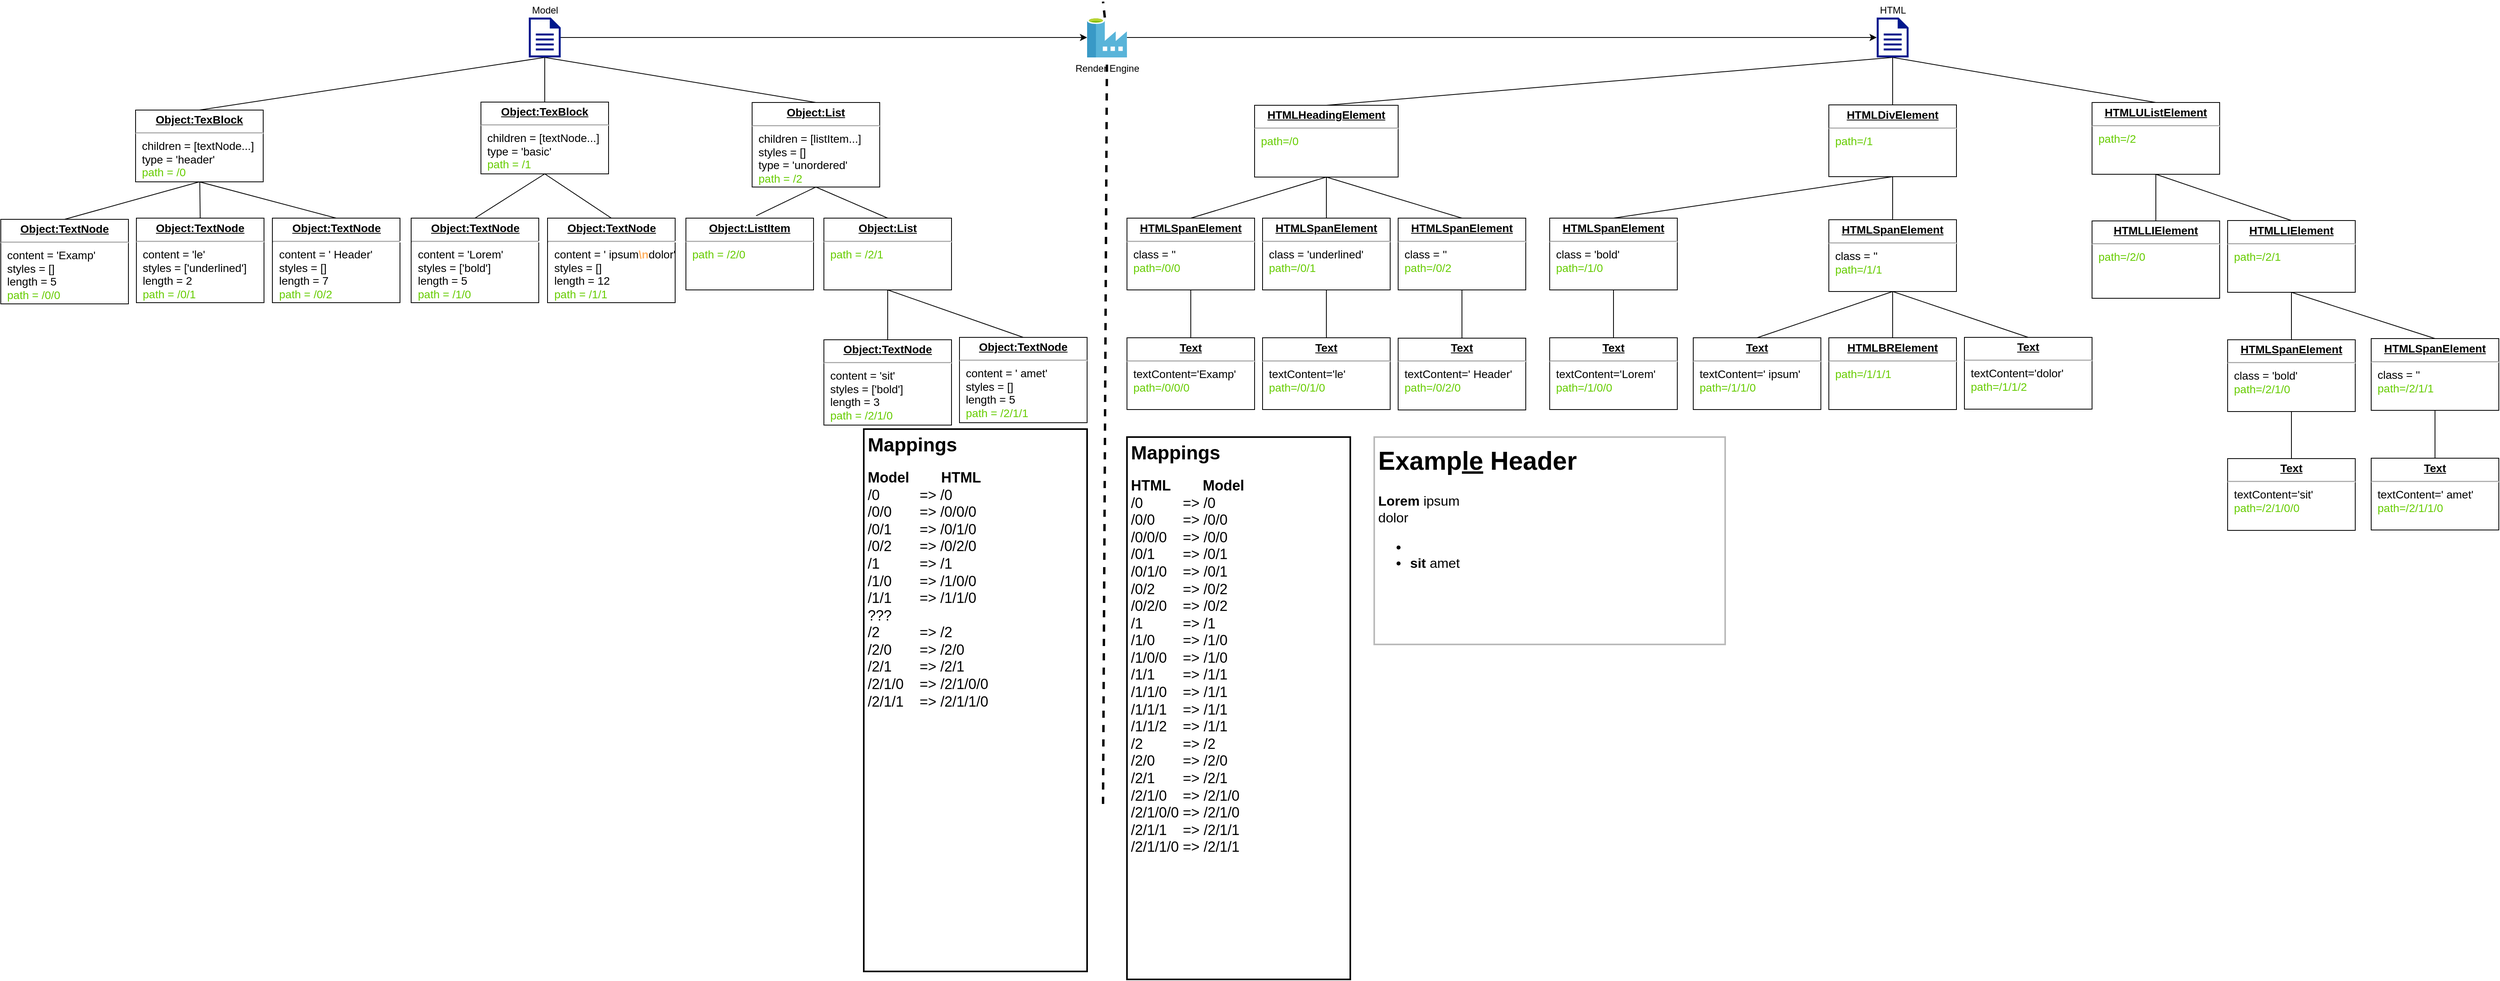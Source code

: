<mxfile version="12.4.7" type="device"><diagram name="Page-1" id="3e8102d1-ef87-2e61-34e1-82d9a586fe2e"><mxGraphModel dx="2508" dy="748" grid="1" gridSize="10" guides="1" tooltips="1" connect="1" arrows="1" fold="1" page="1" pageScale="1" pageWidth="1100" pageHeight="850" background="#ffffff" math="0" shadow="0"><root><mxCell id="0"/><mxCell id="1" parent="0"/><mxCell id="B9hfb8V-mvpAmgu394Md-70" value="" style="endArrow=none;dashed=1;html=1;strokeWidth=3;" parent="1" source="wNjcHVX6Lxu5g4dE6nFJ-3" edge="1"><mxGeometry width="50" height="50" relative="1" as="geometry"><mxPoint x="300" y="564" as="sourcePoint"/><mxPoint x="300" y="14" as="targetPoint"/></mxGeometry></mxCell><mxCell id="B9hfb8V-mvpAmgu394Md-43" style="edgeStyle=none;rounded=0;orthogonalLoop=1;jettySize=auto;html=1;entryX=0.5;entryY=0;entryDx=0;entryDy=0;endArrow=none;endFill=0;exitX=0.5;exitY=1;exitDx=0;exitDy=0;exitPerimeter=0;" parent="1" source="wNjcHVX6Lxu5g4dE6nFJ-1" target="cvpHLSjdMSu_5ezte3dW-8" edge="1"><mxGeometry relative="1" as="geometry"><mxPoint x="720" y="152" as="sourcePoint"/><mxPoint x="470" y="212" as="targetPoint"/></mxGeometry></mxCell><mxCell id="cvpHLSjdMSu_5ezte3dW-26" style="edgeStyle=none;rounded=0;orthogonalLoop=1;jettySize=auto;html=1;exitX=0.5;exitY=1;exitDx=0;exitDy=0;exitPerimeter=0;entryX=0.5;entryY=0;entryDx=0;entryDy=0;endArrow=none;endFill=0;" parent="1" source="wNjcHVX6Lxu5g4dE6nFJ-1" target="cvpHLSjdMSu_5ezte3dW-24" edge="1"><mxGeometry relative="1" as="geometry"/></mxCell><mxCell id="cvpHLSjdMSu_5ezte3dW-48" style="edgeStyle=none;rounded=0;orthogonalLoop=1;jettySize=auto;html=1;exitX=0.5;exitY=1;exitDx=0;exitDy=0;exitPerimeter=0;entryX=0.5;entryY=0;entryDx=0;entryDy=0;endArrow=none;endFill=0;" parent="1" source="wNjcHVX6Lxu5g4dE6nFJ-1" target="cvpHLSjdMSu_5ezte3dW-39" edge="1"><mxGeometry relative="1" as="geometry"/></mxCell><mxCell id="wNjcHVX6Lxu5g4dE6nFJ-1" value="HTML" style="aspect=fixed;pointerEvents=1;shadow=0;dashed=0;html=1;strokeColor=none;labelPosition=center;verticalLabelPosition=top;verticalAlign=bottom;align=center;fillColor=#00188D;shape=mxgraph.mscae.enterprise.document" parent="1" vertex="1"><mxGeometry x="1270" y="34" width="40" height="50" as="geometry"/></mxCell><mxCell id="wNjcHVX6Lxu5g4dE6nFJ-5" value="" style="edgeStyle=orthogonalEdgeStyle;rounded=0;orthogonalLoop=1;jettySize=auto;html=1;" parent="1" source="wNjcHVX6Lxu5g4dE6nFJ-2" target="wNjcHVX6Lxu5g4dE6nFJ-3" edge="1"><mxGeometry relative="1" as="geometry"><mxPoint x="-50" y="119" as="targetPoint"/></mxGeometry></mxCell><mxCell id="rs_CpIO1ETxG-IsJaZSD-15" style="edgeStyle=none;rounded=0;orthogonalLoop=1;jettySize=auto;html=1;entryX=0.5;entryY=0;entryDx=0;entryDy=0;endArrow=none;endFill=0;" parent="1" source="wNjcHVX6Lxu5g4dE6nFJ-2" target="rs_CpIO1ETxG-IsJaZSD-9" edge="1"><mxGeometry relative="1" as="geometry"/></mxCell><mxCell id="rs_CpIO1ETxG-IsJaZSD-17" style="edgeStyle=none;rounded=0;orthogonalLoop=1;jettySize=auto;html=1;entryX=0.5;entryY=0;entryDx=0;entryDy=0;endArrow=none;endFill=0;exitX=0.5;exitY=1;exitDx=0;exitDy=0;exitPerimeter=0;" parent="1" source="wNjcHVX6Lxu5g4dE6nFJ-2" target="rs_CpIO1ETxG-IsJaZSD-16" edge="1"><mxGeometry relative="1" as="geometry"/></mxCell><mxCell id="rs_CpIO1ETxG-IsJaZSD-20" style="edgeStyle=none;rounded=0;orthogonalLoop=1;jettySize=auto;html=1;entryX=0.5;entryY=0;entryDx=0;entryDy=0;endArrow=none;endFill=0;exitX=0.5;exitY=1;exitDx=0;exitDy=0;exitPerimeter=0;" parent="1" source="wNjcHVX6Lxu5g4dE6nFJ-2" target="rs_CpIO1ETxG-IsJaZSD-4" edge="1"><mxGeometry relative="1" as="geometry"/></mxCell><mxCell id="wNjcHVX6Lxu5g4dE6nFJ-2" value="Model" style="aspect=fixed;pointerEvents=1;shadow=0;dashed=0;html=1;strokeColor=none;labelPosition=center;verticalLabelPosition=top;verticalAlign=bottom;align=center;fillColor=#00188D;shape=mxgraph.mscae.enterprise.document" parent="1" vertex="1"><mxGeometry x="-420" y="34" width="40" height="50" as="geometry"/></mxCell><mxCell id="wNjcHVX6Lxu5g4dE6nFJ-7" value="" style="rounded=0;orthogonalLoop=1;jettySize=auto;html=1;entryX=0;entryY=0.5;entryDx=0;entryDy=0;entryPerimeter=0;" parent="1" source="wNjcHVX6Lxu5g4dE6nFJ-3" target="wNjcHVX6Lxu5g4dE6nFJ-1" edge="1"><mxGeometry relative="1" as="geometry"><mxPoint x="130" y="119" as="targetPoint"/></mxGeometry></mxCell><mxCell id="B9hfb8V-mvpAmgu394Md-40" style="edgeStyle=none;rounded=0;orthogonalLoop=1;jettySize=auto;html=1;entryX=0.5;entryY=0;entryDx=0;entryDy=0;endArrow=none;endFill=0;fontSize=14;" parent="1" edge="1"><mxGeometry relative="1" as="geometry"><mxPoint x="470" y="317.5" as="sourcePoint"/><mxPoint x="470" y="347.5" as="targetPoint"/></mxGeometry></mxCell><mxCell id="B9hfb8V-mvpAmgu394Md-41" style="edgeStyle=none;rounded=0;orthogonalLoop=1;jettySize=auto;html=1;entryX=0.5;entryY=0;entryDx=0;entryDy=0;endArrow=none;endFill=0;exitX=0.5;exitY=1;exitDx=0;exitDy=0;fontSize=14;" parent="1" source="cvpHLSjdMSu_5ezte3dW-8" target="cvpHLSjdMSu_5ezte3dW-12" edge="1"><mxGeometry relative="1" as="geometry"><mxPoint x="440" y="286.071" as="sourcePoint"/><mxPoint x="400" y="317.5" as="targetPoint"/></mxGeometry></mxCell><mxCell id="rs_CpIO1ETxG-IsJaZSD-1" value="&lt;p style=&quot;margin: 4px 0px 0px ; text-align: center ; text-decoration: underline ; font-size: 14px&quot;&gt;&lt;b style=&quot;font-size: 14px&quot;&gt;Object:TextNode&lt;/b&gt;&lt;/p&gt;&lt;hr style=&quot;font-size: 14px&quot;&gt;&lt;p style=&quot;margin: 0px 0px 0px 8px ; font-size: 14px&quot;&gt;content = 'Examp'&lt;br style=&quot;font-size: 14px&quot;&gt;&lt;/p&gt;&lt;p style=&quot;margin: 0px 0px 0px 8px ; font-size: 14px&quot;&gt;styles = []&lt;/p&gt;&lt;p style=&quot;margin: 0px 0px 0px 8px ; font-size: 14px&quot;&gt;length = 5&lt;/p&gt;&lt;p style=&quot;margin: 0px 0px 0px 8px ; font-size: 14px&quot;&gt;&lt;font color=&quot;#66cc00&quot;&gt;path = /0/0&lt;/font&gt;&lt;/p&gt;" style="verticalAlign=top;align=left;overflow=fill;fontSize=14;fontFamily=Helvetica;html=1;" parent="1" vertex="1"><mxGeometry x="-1082" y="287" width="160" height="106" as="geometry"/></mxCell><mxCell id="rs_CpIO1ETxG-IsJaZSD-2" value="&lt;p style=&quot;margin: 4px 0px 0px ; text-align: center ; text-decoration: underline ; font-size: 14px&quot;&gt;&lt;b style=&quot;font-size: 14px&quot;&gt;Object:TextNode&lt;/b&gt;&lt;/p&gt;&lt;hr style=&quot;font-size: 14px&quot;&gt;&lt;p style=&quot;margin: 0px 0px 0px 8px ; font-size: 14px&quot;&gt;content = 'le'&lt;/p&gt;&lt;p style=&quot;margin: 0px 0px 0px 8px ; font-size: 14px&quot;&gt;styles = ['underlined']&lt;br style=&quot;font-size: 14px&quot;&gt;length = 2&lt;/p&gt;&lt;p style=&quot;margin: 0px 0px 0px 8px ; font-size: 14px&quot;&gt;&lt;font color=&quot;#66cc00&quot;&gt;path = /0/1&lt;/font&gt;&lt;/p&gt;" style="verticalAlign=top;align=left;overflow=fill;fontSize=14;fontFamily=Helvetica;html=1;" parent="1" vertex="1"><mxGeometry x="-912" y="285.5" width="160" height="106" as="geometry"/></mxCell><mxCell id="rs_CpIO1ETxG-IsJaZSD-3" value="&lt;p style=&quot;margin: 4px 0px 0px ; text-align: center ; text-decoration: underline ; font-size: 14px&quot;&gt;&lt;b style=&quot;font-size: 14px&quot;&gt;Object:TextNode&lt;/b&gt;&lt;/p&gt;&lt;hr style=&quot;font-size: 14px&quot;&gt;&lt;p style=&quot;margin: 0px 0px 0px 8px ; font-size: 14px&quot;&gt;content = ' Header'&lt;/p&gt;&lt;p style=&quot;margin: 0px 0px 0px 8px ; font-size: 14px&quot;&gt;styles = []&lt;br style=&quot;font-size: 14px&quot;&gt;length = 7&lt;/p&gt;&lt;p style=&quot;margin: 0px 0px 0px 8px ; font-size: 14px&quot;&gt;&lt;font color=&quot;#66cc00&quot;&gt;path = /0/2&lt;/font&gt;&lt;/p&gt;" style="verticalAlign=top;align=left;overflow=fill;fontSize=14;fontFamily=Helvetica;html=1;" parent="1" vertex="1"><mxGeometry x="-741.5" y="285.5" width="160" height="106" as="geometry"/></mxCell><mxCell id="rs_CpIO1ETxG-IsJaZSD-6" style="edgeStyle=none;rounded=0;orthogonalLoop=1;jettySize=auto;html=1;entryX=0.5;entryY=0;entryDx=0;entryDy=0;endArrow=none;endFill=0;exitX=0.5;exitY=1;exitDx=0;exitDy=0;fontSize=14;" parent="1" source="rs_CpIO1ETxG-IsJaZSD-4" target="rs_CpIO1ETxG-IsJaZSD-1" edge="1"><mxGeometry relative="1" as="geometry"/></mxCell><mxCell id="rs_CpIO1ETxG-IsJaZSD-7" style="edgeStyle=none;rounded=0;orthogonalLoop=1;jettySize=auto;html=1;entryX=0.5;entryY=0;entryDx=0;entryDy=0;endArrow=none;endFill=0;fontSize=14;" parent="1" source="rs_CpIO1ETxG-IsJaZSD-4" target="rs_CpIO1ETxG-IsJaZSD-2" edge="1"><mxGeometry relative="1" as="geometry"/></mxCell><mxCell id="rs_CpIO1ETxG-IsJaZSD-8" style="edgeStyle=none;rounded=0;orthogonalLoop=1;jettySize=auto;html=1;entryX=0.5;entryY=0;entryDx=0;entryDy=0;endArrow=none;endFill=0;fontSize=14;" parent="1" target="rs_CpIO1ETxG-IsJaZSD-3" edge="1"><mxGeometry relative="1" as="geometry"><mxPoint x="-833" y="240" as="sourcePoint"/></mxGeometry></mxCell><mxCell id="rs_CpIO1ETxG-IsJaZSD-4" value="&lt;p style=&quot;margin: 4px 0px 0px ; text-align: center ; text-decoration: underline ; font-size: 14px&quot;&gt;&lt;b style=&quot;font-size: 14px&quot;&gt;Object:TexBlock&lt;/b&gt;&lt;/p&gt;&lt;hr style=&quot;font-size: 14px&quot;&gt;&lt;p style=&quot;margin: 0px 0px 0px 8px ; font-size: 14px&quot;&gt;children = [textNode...]&lt;br style=&quot;font-size: 14px&quot;&gt;type = 'header'&lt;/p&gt;&lt;p style=&quot;margin: 0px 0px 0px 8px ; font-size: 14px&quot;&gt;&lt;font color=&quot;#66cc00&quot;&gt;path = /0&lt;/font&gt;&lt;/p&gt;" style="verticalAlign=top;align=left;overflow=fill;fontSize=14;fontFamily=Helvetica;html=1;" parent="1" vertex="1"><mxGeometry x="-913" y="150" width="160" height="90" as="geometry"/></mxCell><mxCell id="rs_CpIO1ETxG-IsJaZSD-12" style="edgeStyle=none;rounded=0;orthogonalLoop=1;jettySize=auto;html=1;entryX=0.5;entryY=0;entryDx=0;entryDy=0;endArrow=none;endFill=0;exitX=0.5;exitY=1;exitDx=0;exitDy=0;fontSize=14;" parent="1" source="rs_CpIO1ETxG-IsJaZSD-9" target="rs_CpIO1ETxG-IsJaZSD-11" edge="1"><mxGeometry relative="1" as="geometry"/></mxCell><mxCell id="rs_CpIO1ETxG-IsJaZSD-14" style="edgeStyle=none;rounded=0;orthogonalLoop=1;jettySize=auto;html=1;entryX=0.5;entryY=0;entryDx=0;entryDy=0;endArrow=none;endFill=0;exitX=0.5;exitY=1;exitDx=0;exitDy=0;fontSize=14;" parent="1" source="rs_CpIO1ETxG-IsJaZSD-9" target="rs_CpIO1ETxG-IsJaZSD-13" edge="1"><mxGeometry relative="1" as="geometry"/></mxCell><mxCell id="rs_CpIO1ETxG-IsJaZSD-9" value="&lt;p style=&quot;margin: 4px 0px 0px ; text-align: center ; text-decoration: underline ; font-size: 14px&quot;&gt;&lt;b style=&quot;font-size: 14px&quot;&gt;Object:TexBlock&lt;/b&gt;&lt;/p&gt;&lt;hr style=&quot;font-size: 14px&quot;&gt;&lt;p style=&quot;margin: 0px 0px 0px 8px ; font-size: 14px&quot;&gt;children = [textNode...]&lt;br style=&quot;font-size: 14px&quot;&gt;type = 'basic'&lt;/p&gt;&lt;p style=&quot;margin: 0px 0px 0px 8px ; font-size: 14px&quot;&gt;&lt;font color=&quot;#66cc00&quot;&gt;path = /1&lt;/font&gt;&lt;/p&gt;" style="verticalAlign=top;align=left;overflow=fill;fontSize=14;fontFamily=Helvetica;html=1;" parent="1" vertex="1"><mxGeometry x="-480" y="140" width="160" height="90" as="geometry"/></mxCell><mxCell id="wNjcHVX6Lxu5g4dE6nFJ-3" value="Render Engine" style="aspect=fixed;html=1;points=[];align=center;image;fontSize=12;image=img/lib/mscae/Data_Factory.svg;" parent="1" vertex="1"><mxGeometry x="280" y="34" width="50" height="50" as="geometry"/></mxCell><mxCell id="rs_CpIO1ETxG-IsJaZSD-10" value="" style="endArrow=none;dashed=1;html=1;strokeWidth=3;" parent="1" target="wNjcHVX6Lxu5g4dE6nFJ-3" edge="1"><mxGeometry width="50" height="50" relative="1" as="geometry"><mxPoint x="300" y="1020" as="sourcePoint"/><mxPoint x="300" y="14" as="targetPoint"/></mxGeometry></mxCell><mxCell id="rs_CpIO1ETxG-IsJaZSD-11" value="&lt;p style=&quot;margin: 4px 0px 0px ; text-align: center ; text-decoration: underline ; font-size: 14px&quot;&gt;&lt;b style=&quot;font-size: 14px&quot;&gt;Object:TextNode&lt;/b&gt;&lt;/p&gt;&lt;hr style=&quot;font-size: 14px&quot;&gt;&lt;p style=&quot;margin: 0px 0px 0px 8px ; font-size: 14px&quot;&gt;content = 'Lorem'&lt;/p&gt;&lt;p style=&quot;margin: 0px 0px 0px 8px ; font-size: 14px&quot;&gt;styles = ['bold']&lt;/p&gt;&lt;p style=&quot;margin: 0px 0px 0px 8px ; font-size: 14px&quot;&gt;length = 5&lt;/p&gt;&lt;p style=&quot;margin: 0px 0px 0px 8px ; font-size: 14px&quot;&gt;&lt;font color=&quot;#66cc00&quot;&gt;path = /1/0&lt;/font&gt;&lt;br style=&quot;font-size: 14px&quot;&gt;&lt;br style=&quot;font-size: 14px&quot;&gt;&lt;/p&gt;" style="verticalAlign=top;align=left;overflow=fill;fontSize=14;fontFamily=Helvetica;html=1;" parent="1" vertex="1"><mxGeometry x="-567.5" y="285.5" width="160" height="106" as="geometry"/></mxCell><mxCell id="rs_CpIO1ETxG-IsJaZSD-13" value="&lt;p style=&quot;margin: 4px 0px 0px ; text-align: center ; text-decoration: underline ; font-size: 14px&quot;&gt;&lt;b style=&quot;font-size: 14px&quot;&gt;Object:TextNode&lt;/b&gt;&lt;/p&gt;&lt;hr style=&quot;font-size: 14px&quot;&gt;&lt;p style=&quot;margin: 0px 0px 0px 8px ; font-size: 14px&quot;&gt;content = ' ipsum&lt;b style=&quot;font-size: 14px&quot;&gt;&lt;font color=&quot;#ffb366&quot;&gt;\n&lt;/font&gt;&lt;/b&gt;dolor'&lt;/p&gt;&lt;p style=&quot;margin: 0px 0px 0px 8px ; font-size: 14px&quot;&gt;styles = []&lt;br style=&quot;font-size: 14px&quot;&gt;length = 12&lt;br style=&quot;font-size: 14px&quot;&gt;&lt;font color=&quot;#66cc00&quot;&gt;path = /1/1&lt;/font&gt;&lt;/p&gt;" style="verticalAlign=top;align=left;overflow=fill;fontSize=14;fontFamily=Helvetica;html=1;" parent="1" vertex="1"><mxGeometry x="-396.5" y="285.5" width="160" height="106" as="geometry"/></mxCell><mxCell id="rs_CpIO1ETxG-IsJaZSD-42" style="edgeStyle=none;rounded=0;orthogonalLoop=1;jettySize=auto;html=1;entryX=0.55;entryY=-0.033;entryDx=0;entryDy=0;entryPerimeter=0;endArrow=none;endFill=0;exitX=0.5;exitY=1;exitDx=0;exitDy=0;fontSize=14;" parent="1" source="rs_CpIO1ETxG-IsJaZSD-16" target="rs_CpIO1ETxG-IsJaZSD-40" edge="1"><mxGeometry relative="1" as="geometry"/></mxCell><mxCell id="rs_CpIO1ETxG-IsJaZSD-43" style="edgeStyle=none;rounded=0;orthogonalLoop=1;jettySize=auto;html=1;entryX=0.5;entryY=0;entryDx=0;entryDy=0;endArrow=none;endFill=0;exitX=0.5;exitY=1;exitDx=0;exitDy=0;fontSize=14;" parent="1" source="rs_CpIO1ETxG-IsJaZSD-16" target="rs_CpIO1ETxG-IsJaZSD-41" edge="1"><mxGeometry relative="1" as="geometry"/></mxCell><mxCell id="rs_CpIO1ETxG-IsJaZSD-16" value="&lt;p style=&quot;margin: 4px 0px 0px ; text-align: center ; text-decoration: underline ; font-size: 14px&quot;&gt;&lt;b style=&quot;font-size: 14px&quot;&gt;Object:List&lt;/b&gt;&lt;/p&gt;&lt;hr style=&quot;font-size: 14px&quot;&gt;&lt;p style=&quot;margin: 0px 0px 0px 8px ; font-size: 14px&quot;&gt;children = [listItem...]&lt;br style=&quot;font-size: 14px&quot;&gt;styles = []&lt;/p&gt;&lt;p style=&quot;margin: 0px 0px 0px 8px ; font-size: 14px&quot;&gt;type = 'unordered'&lt;/p&gt;&lt;p style=&quot;margin: 0px 0px 0px 8px ; font-size: 14px&quot;&gt;&lt;font color=&quot;#66cc00&quot;&gt;path = /2&lt;/font&gt;&lt;/p&gt;" style="verticalAlign=top;align=left;overflow=fill;fontSize=14;fontFamily=Helvetica;html=1;" parent="1" vertex="1"><mxGeometry x="-140" y="140.5" width="160" height="106" as="geometry"/></mxCell><mxCell id="rs_CpIO1ETxG-IsJaZSD-31" style="edgeStyle=none;rounded=0;orthogonalLoop=1;jettySize=auto;html=1;entryX=0.5;entryY=0;entryDx=0;entryDy=0;endArrow=none;endFill=0;fontSize=14;exitX=0.5;exitY=1;exitDx=0;exitDy=0;" parent="1" source="rs_CpIO1ETxG-IsJaZSD-41" target="rs_CpIO1ETxG-IsJaZSD-28" edge="1"><mxGeometry relative="1" as="geometry"><mxPoint x="30" y="525.5" as="sourcePoint"/></mxGeometry></mxCell><mxCell id="rs_CpIO1ETxG-IsJaZSD-32" style="edgeStyle=none;rounded=0;orthogonalLoop=1;jettySize=auto;html=1;entryX=0.5;entryY=0;entryDx=0;entryDy=0;endArrow=none;endFill=0;fontSize=14;exitX=0.5;exitY=1;exitDx=0;exitDy=0;" parent="1" source="rs_CpIO1ETxG-IsJaZSD-41" target="rs_CpIO1ETxG-IsJaZSD-29" edge="1"><mxGeometry relative="1" as="geometry"><mxPoint x="30" y="525.5" as="sourcePoint"/></mxGeometry></mxCell><mxCell id="rs_CpIO1ETxG-IsJaZSD-28" value="&lt;p style=&quot;margin: 4px 0px 0px ; text-align: center ; text-decoration: underline ; font-size: 14px&quot;&gt;&lt;b style=&quot;font-size: 14px&quot;&gt;Object:TextNode&lt;/b&gt;&lt;/p&gt;&lt;hr style=&quot;font-size: 14px&quot;&gt;&lt;p style=&quot;margin: 0px 0px 0px 8px ; font-size: 14px&quot;&gt;content = 'sit'&lt;/p&gt;&lt;p style=&quot;margin: 0px 0px 0px 8px ; font-size: 14px&quot;&gt;styles = ['bold']&lt;br style=&quot;font-size: 14px&quot;&gt;length = 3&lt;/p&gt;&lt;p style=&quot;margin: 0px 0px 0px 8px ; font-size: 14px&quot;&gt;&lt;font color=&quot;#66cc00&quot;&gt;path = /2/1/0&lt;/font&gt;&lt;/p&gt;" style="verticalAlign=top;align=left;overflow=fill;fontSize=14;fontFamily=Helvetica;html=1;" parent="1" vertex="1"><mxGeometry x="-50" y="438" width="160" height="107" as="geometry"/></mxCell><mxCell id="rs_CpIO1ETxG-IsJaZSD-29" value="&lt;p style=&quot;margin: 4px 0px 0px ; text-align: center ; text-decoration: underline ; font-size: 14px&quot;&gt;&lt;b style=&quot;font-size: 14px&quot;&gt;Object:TextNode&lt;/b&gt;&lt;/p&gt;&lt;hr style=&quot;font-size: 14px&quot;&gt;&lt;p style=&quot;margin: 0px 0px 0px 8px ; font-size: 14px&quot;&gt;content = ' amet'&lt;/p&gt;&lt;p style=&quot;margin: 0px 0px 0px 8px ; font-size: 14px&quot;&gt;styles = []&lt;br style=&quot;font-size: 14px&quot;&gt;length = 5&lt;/p&gt;&lt;p style=&quot;margin: 0px 0px 0px 8px ; font-size: 14px&quot;&gt;&lt;font color=&quot;#66cc00&quot;&gt;path = /2/1/1&lt;/font&gt;&lt;/p&gt;" style="verticalAlign=top;align=left;overflow=fill;fontSize=14;fontFamily=Helvetica;html=1;" parent="1" vertex="1"><mxGeometry x="120" y="435" width="160" height="107" as="geometry"/></mxCell><mxCell id="rs_CpIO1ETxG-IsJaZSD-40" value="&lt;p style=&quot;margin: 4px 0px 0px ; text-align: center ; text-decoration: underline ; font-size: 14px&quot;&gt;&lt;b style=&quot;font-size: 14px&quot;&gt;Object:ListItem&lt;/b&gt;&lt;/p&gt;&lt;hr style=&quot;font-size: 14px&quot;&gt;&lt;p style=&quot;margin: 0px 0px 0px 8px ; font-size: 14px&quot;&gt;&lt;span&gt;&lt;font color=&quot;#66cc00&quot;&gt;path = /2/0&lt;/font&gt;&lt;/span&gt;&lt;br&gt;&lt;/p&gt;" style="verticalAlign=top;align=left;overflow=fill;fontSize=14;fontFamily=Helvetica;html=1;" parent="1" vertex="1"><mxGeometry x="-223" y="285.5" width="160" height="90" as="geometry"/></mxCell><mxCell id="rs_CpIO1ETxG-IsJaZSD-41" value="&lt;p style=&quot;margin: 4px 0px 0px ; text-align: center ; text-decoration: underline ; font-size: 14px&quot;&gt;&lt;b style=&quot;font-size: 14px&quot;&gt;Object:List&lt;/b&gt;&lt;/p&gt;&lt;hr style=&quot;font-size: 14px&quot;&gt;&lt;p style=&quot;margin: 0px 0px 0px 8px ; font-size: 14px&quot;&gt;&lt;font color=&quot;#66cc00&quot;&gt;path = /2/1&lt;/font&gt;&lt;/p&gt;" style="verticalAlign=top;align=left;overflow=fill;fontSize=14;fontFamily=Helvetica;html=1;" parent="1" vertex="1"><mxGeometry x="-50" y="285.5" width="160" height="90" as="geometry"/></mxCell><mxCell id="EJu5VQ9MljVcjn8Q0SJo-1" value="&lt;h1 style=&quot;font-size: 32px&quot;&gt;Examp&lt;u&gt;le&lt;/u&gt;&amp;nbsp;Header&lt;/h1&gt;&lt;p style=&quot;font-size: 17px&quot;&gt;&lt;font style=&quot;font-size: 17px&quot;&gt;&lt;b&gt;Lorem&lt;/b&gt; ipsum&lt;br&gt;dolor&amp;nbsp;&lt;/font&gt;&lt;/p&gt;&lt;p style=&quot;font-size: 17px&quot;&gt;&lt;/p&gt;&lt;ul style=&quot;font-size: 17px&quot;&gt;&lt;li&gt;&lt;span&gt;&lt;font style=&quot;font-size: 17px&quot;&gt;&amp;nbsp;&lt;/font&gt;&lt;/span&gt;&lt;/li&gt;&lt;li&gt;&lt;font style=&quot;font-size: 17px&quot;&gt;&lt;b&gt;sit&lt;/b&gt; amet&amp;nbsp;&lt;/font&gt;&lt;/li&gt;&lt;/ul&gt;&lt;p&gt;&lt;/p&gt;" style="text;html=1;strokeColor=#BABABA;fillColor=none;spacing=5;spacingTop=-20;whiteSpace=wrap;overflow=hidden;rounded=0;strokeWidth=2;" parent="1" vertex="1"><mxGeometry x="640" y="560" width="440" height="260" as="geometry"/></mxCell><mxCell id="EJu5VQ9MljVcjn8Q0SJo-7" value="&lt;h1&gt;Mappings&lt;/h1&gt;&lt;p&gt;&lt;font style=&quot;font-size: 18px&quot;&gt;&lt;b&gt;HTML&amp;nbsp; &amp;nbsp; &amp;nbsp; &amp;nbsp; Model&lt;/b&gt;&lt;br&gt;/0&amp;nbsp; &amp;nbsp; &amp;nbsp; &amp;nbsp; &amp;nbsp; =&amp;gt; /0&lt;br&gt;/0/0&amp;nbsp; &amp;nbsp; &amp;nbsp; &amp;nbsp;=&amp;gt; /0/0&lt;br&gt;/0/0/0&amp;nbsp; &amp;nbsp; =&amp;gt; /0/0&lt;br&gt;/0/1&amp;nbsp; &amp;nbsp; &amp;nbsp; &amp;nbsp;=&amp;gt; /0/1&lt;br&gt;/0/1/0&amp;nbsp; &amp;nbsp; =&amp;gt; /0/1&lt;br&gt;/0/2&amp;nbsp; &amp;nbsp; &amp;nbsp; &amp;nbsp;=&amp;gt; /0/2&lt;br&gt;/0/2/0&amp;nbsp; &amp;nbsp; =&amp;gt; /0/2&lt;br&gt;/1&amp;nbsp; &amp;nbsp; &amp;nbsp; &amp;nbsp; &amp;nbsp; =&amp;gt; /1&lt;br&gt;/1/0&amp;nbsp; &amp;nbsp; &amp;nbsp; &amp;nbsp;=&amp;gt; /1/0&lt;br&gt;/1/0/0&amp;nbsp; &amp;nbsp; =&amp;gt; /1/0&lt;br&gt;/1/1&amp;nbsp; &amp;nbsp; &amp;nbsp; &amp;nbsp;=&amp;gt; /1/1&lt;br&gt;/1/1/0&amp;nbsp; &amp;nbsp; =&amp;gt; /1/1&lt;br&gt;/1/1/1&amp;nbsp; &amp;nbsp; =&amp;gt; /1/1&lt;br&gt;/1/1/2&amp;nbsp; &amp;nbsp; =&amp;gt; /1/1&lt;br&gt;/2&amp;nbsp; &amp;nbsp; &amp;nbsp; &amp;nbsp; &amp;nbsp; =&amp;gt; /2&lt;br&gt;/2/0&amp;nbsp; &amp;nbsp; &amp;nbsp; &amp;nbsp;=&amp;gt; /2/0&lt;br&gt;/2/1&amp;nbsp; &amp;nbsp; &amp;nbsp; &amp;nbsp;=&amp;gt; /2/1&lt;br&gt;/2/1/0&amp;nbsp; &amp;nbsp; =&amp;gt; /2/1/0&lt;br&gt;/2/1/0/0 =&amp;gt; /2/1/0&lt;br&gt;/2/1/1&amp;nbsp; &amp;nbsp; =&amp;gt; /2/1/1&lt;br&gt;/2/1/1/0 =&amp;gt; /2/1/1&lt;/font&gt;&lt;/p&gt;&lt;p&gt;&lt;br&gt;&lt;/p&gt;" style="text;html=1;strokeColor=#000000;fillColor=none;spacing=5;spacingTop=-20;whiteSpace=wrap;overflow=hidden;rounded=0;strokeWidth=2;" parent="1" vertex="1"><mxGeometry x="330" y="560" width="280" height="680" as="geometry"/></mxCell><mxCell id="cvpHLSjdMSu_5ezte3dW-23" style="edgeStyle=none;rounded=0;orthogonalLoop=1;jettySize=auto;html=1;exitX=0.5;exitY=1;exitDx=0;exitDy=0;entryX=0.5;entryY=0;entryDx=0;entryDy=0;endArrow=none;endFill=0;fontSize=14;" parent="1" source="cvpHLSjdMSu_5ezte3dW-8" target="cvpHLSjdMSu_5ezte3dW-18" edge="1"><mxGeometry relative="1" as="geometry"/></mxCell><mxCell id="cvpHLSjdMSu_5ezte3dW-8" value="&lt;p style=&quot;margin: 4px 0px 0px; text-align: center; text-decoration: underline; font-size: 14px;&quot;&gt;&lt;span style=&quot;background-color: rgb(255, 255, 255); font-size: 14px;&quot;&gt;&lt;b style=&quot;font-size: 14px;&quot;&gt;&lt;span style=&quot;letter-spacing: -0.044px; white-space: normal; text-align: left; font-size: 14px;&quot;&gt;HTMLHeadingElement&lt;/span&gt;&lt;/b&gt;&lt;/span&gt;&lt;/p&gt;&lt;hr style=&quot;font-size: 14px;&quot;&gt;&lt;p style=&quot;margin: 0px 0px 0px 8px; font-size: 14px;&quot;&gt;&lt;span style=&quot;color: rgb(102, 204, 0); font-size: 14px;&quot;&gt;path=/0&lt;/span&gt;&lt;br style=&quot;font-size: 14px;&quot;&gt;&lt;/p&gt;" style="verticalAlign=top;align=left;overflow=fill;fontSize=14;fontFamily=Helvetica;html=1;" parent="1" vertex="1"><mxGeometry x="490" y="144" width="180" height="90" as="geometry"/></mxCell><mxCell id="cvpHLSjdMSu_5ezte3dW-15" style="edgeStyle=none;rounded=0;orthogonalLoop=1;jettySize=auto;html=1;exitX=0.5;exitY=0;exitDx=0;exitDy=0;entryX=0.5;entryY=1;entryDx=0;entryDy=0;endArrow=none;endFill=0;fontSize=14;" parent="1" source="cvpHLSjdMSu_5ezte3dW-11" target="cvpHLSjdMSu_5ezte3dW-8" edge="1"><mxGeometry relative="1" as="geometry"/></mxCell><mxCell id="cvpHLSjdMSu_5ezte3dW-21" style="edgeStyle=none;rounded=0;orthogonalLoop=1;jettySize=auto;html=1;exitX=0.5;exitY=1;exitDx=0;exitDy=0;entryX=0.5;entryY=0;entryDx=0;entryDy=0;endArrow=none;endFill=0;fontSize=14;" parent="1" source="cvpHLSjdMSu_5ezte3dW-11" target="cvpHLSjdMSu_5ezte3dW-17" edge="1"><mxGeometry relative="1" as="geometry"/></mxCell><mxCell id="cvpHLSjdMSu_5ezte3dW-11" value="&lt;p style=&quot;margin: 4px 0px 0px; text-align: center; font-size: 14px;&quot;&gt;&lt;u style=&quot;font-size: 14px;&quot;&gt;&lt;b style=&quot;font-size: 14px;&quot;&gt;&lt;font style=&quot;font-size: 14px;&quot;&gt;HTMLSpanElement&lt;/font&gt;&lt;/b&gt;&lt;/u&gt;&lt;/p&gt;&lt;hr style=&quot;font-size: 14px;&quot;&gt;&lt;p style=&quot;margin: 0px 0px 0px 8px; font-size: 14px;&quot;&gt;class = 'underlined'&lt;/p&gt;&lt;p style=&quot;margin: 0px 0px 0px 8px; font-size: 14px;&quot;&gt;&lt;span style=&quot;color: rgb(102, 204, 0); font-size: 14px;&quot;&gt;path=/0/1&lt;/span&gt;&lt;br style=&quot;font-size: 14px;&quot;&gt;&lt;/p&gt;" style="verticalAlign=top;align=left;overflow=fill;fontSize=14;fontFamily=Helvetica;html=1;" parent="1" vertex="1"><mxGeometry x="500" y="285.5" width="160" height="90" as="geometry"/></mxCell><mxCell id="cvpHLSjdMSu_5ezte3dW-22" style="edgeStyle=none;rounded=0;orthogonalLoop=1;jettySize=auto;html=1;exitX=0.5;exitY=1;exitDx=0;exitDy=0;entryX=0.5;entryY=0;entryDx=0;entryDy=0;endArrow=none;endFill=0;fontSize=14;" parent="1" source="cvpHLSjdMSu_5ezte3dW-12" target="cvpHLSjdMSu_5ezte3dW-16" edge="1"><mxGeometry relative="1" as="geometry"/></mxCell><mxCell id="cvpHLSjdMSu_5ezte3dW-12" value="&lt;p style=&quot;margin: 4px 0px 0px; text-align: center; font-size: 14px;&quot;&gt;&lt;u style=&quot;font-size: 14px;&quot;&gt;&lt;b style=&quot;font-size: 14px;&quot;&gt;HTMLSpanElement&lt;/b&gt;&lt;/u&gt;&lt;/p&gt;&lt;hr style=&quot;font-size: 14px;&quot;&gt;&lt;p style=&quot;margin: 0px 0px 0px 8px; font-size: 14px;&quot;&gt;&lt;font style=&quot;font-size: 14px;&quot;&gt;class = ''&lt;/font&gt;&lt;/p&gt;&lt;p style=&quot;margin: 0px 0px 0px 8px; font-size: 14px;&quot;&gt;&lt;span style=&quot;color: rgb(102, 204, 0); font-size: 14px;&quot;&gt;&lt;font style=&quot;font-size: 14px;&quot;&gt;path=/0/0&lt;/font&gt;&lt;/span&gt;&lt;br style=&quot;font-size: 14px;&quot;&gt;&lt;/p&gt;" style="verticalAlign=top;align=left;overflow=fill;fontSize=14;fontFamily=Helvetica;html=1;" parent="1" vertex="1"><mxGeometry x="330" y="285.5" width="160" height="90" as="geometry"/></mxCell><mxCell id="cvpHLSjdMSu_5ezte3dW-16" value="&lt;p style=&quot;margin: 4px 0px 0px ; text-align: center ; text-decoration: underline ; font-size: 14px&quot;&gt;&lt;b style=&quot;font-size: 14px&quot;&gt;Text&lt;/b&gt;&lt;/p&gt;&lt;hr style=&quot;font-size: 14px&quot;&gt;&lt;p style=&quot;margin: 0px 0px 0px 8px ; font-size: 14px&quot;&gt;textContent='Examp'&lt;/p&gt;&lt;p style=&quot;margin: 0px 0px 0px 8px ; font-size: 14px&quot;&gt;&lt;span style=&quot;color: rgb(102 , 204 , 0)&quot;&gt;path=/0/0/0&lt;/span&gt;&lt;br&gt;&lt;/p&gt;" style="verticalAlign=top;align=left;overflow=fill;fontSize=14;fontFamily=Helvetica;html=1;" parent="1" vertex="1"><mxGeometry x="330" y="435.5" width="160" height="90" as="geometry"/></mxCell><mxCell id="cvpHLSjdMSu_5ezte3dW-17" value="&lt;p style=&quot;margin: 4px 0px 0px ; text-align: center ; text-decoration: underline ; font-size: 14px&quot;&gt;&lt;b style=&quot;font-size: 14px&quot;&gt;Text&lt;/b&gt;&lt;/p&gt;&lt;hr style=&quot;font-size: 14px&quot;&gt;&lt;p style=&quot;margin: 0px 0px 0px 8px ; font-size: 14px&quot;&gt;textContent='le'&lt;/p&gt;&lt;p style=&quot;margin: 0px 0px 0px 8px ; font-size: 14px&quot;&gt;&lt;span style=&quot;color: rgb(102 , 204 , 0)&quot;&gt;path=/0/1/0&lt;/span&gt;&lt;br&gt;&lt;/p&gt;" style="verticalAlign=top;align=left;overflow=fill;fontSize=14;fontFamily=Helvetica;html=1;" parent="1" vertex="1"><mxGeometry x="500" y="435.5" width="160" height="90" as="geometry"/></mxCell><mxCell id="cvpHLSjdMSu_5ezte3dW-20" style="edgeStyle=none;rounded=0;orthogonalLoop=1;jettySize=auto;html=1;exitX=0.5;exitY=1;exitDx=0;exitDy=0;entryX=0.5;entryY=0;entryDx=0;entryDy=0;endArrow=none;endFill=0;fontSize=14;" parent="1" source="cvpHLSjdMSu_5ezte3dW-18" target="cvpHLSjdMSu_5ezte3dW-19" edge="1"><mxGeometry relative="1" as="geometry"/></mxCell><mxCell id="cvpHLSjdMSu_5ezte3dW-18" value="&lt;p style=&quot;margin: 4px 0px 0px; text-align: center; font-size: 14px;&quot;&gt;&lt;u style=&quot;font-size: 14px;&quot;&gt;&lt;b style=&quot;font-size: 14px;&quot;&gt;HTMLSpanElement&lt;/b&gt;&lt;/u&gt;&lt;/p&gt;&lt;hr style=&quot;font-size: 14px;&quot;&gt;&lt;p style=&quot;margin: 0px 0px 0px 8px; font-size: 14px;&quot;&gt;class = ''&lt;/p&gt;&lt;p style=&quot;margin: 0px 0px 0px 8px; font-size: 14px;&quot;&gt;&lt;span style=&quot;color: rgb(102, 204, 0); font-size: 14px;&quot;&gt;path=/0/2&lt;/span&gt;&lt;br style=&quot;font-size: 14px;&quot;&gt;&lt;/p&gt;" style="verticalAlign=top;align=left;overflow=fill;fontSize=14;fontFamily=Helvetica;html=1;" parent="1" vertex="1"><mxGeometry x="670" y="285.5" width="160" height="90" as="geometry"/></mxCell><mxCell id="cvpHLSjdMSu_5ezte3dW-19" value="&lt;p style=&quot;margin: 4px 0px 0px ; text-align: center ; text-decoration: underline ; font-size: 14px&quot;&gt;&lt;b style=&quot;font-size: 14px&quot;&gt;Text&lt;/b&gt;&lt;/p&gt;&lt;hr style=&quot;font-size: 14px&quot;&gt;&lt;p style=&quot;margin: 0px 0px 0px 8px ; font-size: 14px&quot;&gt;textContent=' Header'&lt;/p&gt;&lt;p style=&quot;margin: 0px 0px 0px 8px ; font-size: 14px&quot;&gt;&lt;span style=&quot;color: rgb(102 , 204 , 0)&quot;&gt;path=/0/2/0&lt;/span&gt;&lt;br&gt;&lt;/p&gt;" style="verticalAlign=top;align=left;overflow=fill;fontSize=14;fontFamily=Helvetica;html=1;" parent="1" vertex="1"><mxGeometry x="670" y="436" width="160" height="90" as="geometry"/></mxCell><mxCell id="cvpHLSjdMSu_5ezte3dW-30" style="edgeStyle=none;rounded=0;orthogonalLoop=1;jettySize=auto;html=1;exitX=0.5;exitY=1;exitDx=0;exitDy=0;entryX=0.5;entryY=0;entryDx=0;entryDy=0;endArrow=none;endFill=0;fontSize=14;" parent="1" source="cvpHLSjdMSu_5ezte3dW-24" target="cvpHLSjdMSu_5ezte3dW-29" edge="1"><mxGeometry relative="1" as="geometry"/></mxCell><mxCell id="cvpHLSjdMSu_5ezte3dW-24" value="&lt;p style=&quot;margin: 4px 0px 0px ; text-align: center ; text-decoration: underline ; font-size: 14px&quot;&gt;&lt;b style=&quot;font-size: 14px&quot;&gt;HTMLDivElement&lt;/b&gt;&lt;/p&gt;&lt;hr style=&quot;font-size: 14px&quot;&gt;&lt;p style=&quot;margin: 0px 0px 0px 8px ; font-size: 14px&quot;&gt;&lt;span style=&quot;color: rgb(102 , 204 , 0) ; font-size: 14px&quot;&gt;path=/1&lt;/span&gt;&lt;br style=&quot;font-size: 14px&quot;&gt;&lt;/p&gt;" style="verticalAlign=top;align=left;overflow=fill;fontSize=14;fontFamily=Helvetica;html=1;" parent="1" vertex="1"><mxGeometry x="1210" y="143.5" width="160" height="90" as="geometry"/></mxCell><mxCell id="cvpHLSjdMSu_5ezte3dW-37" style="edgeStyle=none;rounded=0;orthogonalLoop=1;jettySize=auto;html=1;exitX=0.5;exitY=1;exitDx=0;exitDy=0;entryX=0.5;entryY=0;entryDx=0;entryDy=0;endArrow=none;endFill=0;fontSize=14;" parent="1" source="cvpHLSjdMSu_5ezte3dW-25" target="cvpHLSjdMSu_5ezte3dW-28" edge="1"><mxGeometry relative="1" as="geometry"/></mxCell><mxCell id="cvpHLSjdMSu_5ezte3dW-38" style="edgeStyle=none;rounded=0;orthogonalLoop=1;jettySize=auto;html=1;exitX=0.5;exitY=0;exitDx=0;exitDy=0;entryX=0.5;entryY=1;entryDx=0;entryDy=0;endArrow=none;endFill=0;" parent="1" source="cvpHLSjdMSu_5ezte3dW-25" target="cvpHLSjdMSu_5ezte3dW-24" edge="1"><mxGeometry relative="1" as="geometry"/></mxCell><mxCell id="cvpHLSjdMSu_5ezte3dW-25" value="&lt;p style=&quot;margin: 4px 0px 0px ; text-align: center ; font-size: 14px&quot;&gt;&lt;u style=&quot;font-size: 14px&quot;&gt;&lt;b style=&quot;font-size: 14px&quot;&gt;HTMLSpanElement&lt;/b&gt;&lt;/u&gt;&lt;/p&gt;&lt;hr style=&quot;font-size: 14px&quot;&gt;&lt;p style=&quot;margin: 0px 0px 0px 8px ; font-size: 14px&quot;&gt;class = 'bold'&lt;/p&gt;&lt;p style=&quot;margin: 0px 0px 0px 8px ; font-size: 14px&quot;&gt;&lt;span style=&quot;color: rgb(102 , 204 , 0) ; font-size: 14px&quot;&gt;path=/1/0&lt;/span&gt;&lt;br style=&quot;font-size: 14px&quot;&gt;&lt;/p&gt;" style="verticalAlign=top;align=left;overflow=fill;fontSize=14;fontFamily=Helvetica;html=1;" parent="1" vertex="1"><mxGeometry x="860" y="285.5" width="160" height="90" as="geometry"/></mxCell><mxCell id="cvpHLSjdMSu_5ezte3dW-28" value="&lt;p style=&quot;margin: 4px 0px 0px ; text-align: center ; text-decoration: underline ; font-size: 14px&quot;&gt;&lt;b style=&quot;font-size: 14px&quot;&gt;Text&lt;/b&gt;&lt;/p&gt;&lt;hr style=&quot;font-size: 14px&quot;&gt;&lt;p style=&quot;margin: 0px 0px 0px 8px ; font-size: 14px&quot;&gt;textContent='Lorem'&lt;/p&gt;&lt;p style=&quot;margin: 0px 0px 0px 8px ; font-size: 14px&quot;&gt;&lt;span style=&quot;color: rgb(102 , 204 , 0)&quot;&gt;path=/1/0/0&lt;/span&gt;&lt;br&gt;&lt;/p&gt;" style="verticalAlign=top;align=left;overflow=fill;fontSize=14;fontFamily=Helvetica;html=1;" parent="1" vertex="1"><mxGeometry x="860" y="435.5" width="160" height="90" as="geometry"/></mxCell><mxCell id="cvpHLSjdMSu_5ezte3dW-34" style="edgeStyle=none;rounded=0;orthogonalLoop=1;jettySize=auto;html=1;exitX=0.5;exitY=1;exitDx=0;exitDy=0;entryX=0.5;entryY=0;entryDx=0;entryDy=0;endArrow=none;endFill=0;fontSize=14;" parent="1" source="cvpHLSjdMSu_5ezte3dW-29" target="cvpHLSjdMSu_5ezte3dW-31" edge="1"><mxGeometry relative="1" as="geometry"/></mxCell><mxCell id="cvpHLSjdMSu_5ezte3dW-35" style="edgeStyle=none;rounded=0;orthogonalLoop=1;jettySize=auto;html=1;exitX=0.5;exitY=1;exitDx=0;exitDy=0;entryX=0.5;entryY=0;entryDx=0;entryDy=0;endArrow=none;endFill=0;fontSize=14;" parent="1" source="cvpHLSjdMSu_5ezte3dW-29" target="cvpHLSjdMSu_5ezte3dW-33" edge="1"><mxGeometry relative="1" as="geometry"/></mxCell><mxCell id="cvpHLSjdMSu_5ezte3dW-36" style="edgeStyle=none;rounded=0;orthogonalLoop=1;jettySize=auto;html=1;exitX=0.5;exitY=1;exitDx=0;exitDy=0;entryX=0.5;entryY=0;entryDx=0;entryDy=0;endArrow=none;endFill=0;fontSize=14;" parent="1" source="cvpHLSjdMSu_5ezte3dW-29" target="cvpHLSjdMSu_5ezte3dW-32" edge="1"><mxGeometry relative="1" as="geometry"/></mxCell><mxCell id="cvpHLSjdMSu_5ezte3dW-29" value="&lt;p style=&quot;margin: 4px 0px 0px ; text-align: center ; font-size: 14px&quot;&gt;&lt;u style=&quot;font-size: 14px&quot;&gt;&lt;b style=&quot;font-size: 14px&quot;&gt;HTMLSpanElement&lt;/b&gt;&lt;/u&gt;&lt;/p&gt;&lt;hr style=&quot;font-size: 14px&quot;&gt;&lt;p style=&quot;margin: 0px 0px 0px 8px ; font-size: 14px&quot;&gt;class = ''&lt;/p&gt;&lt;p style=&quot;margin: 0px 0px 0px 8px ; font-size: 14px&quot;&gt;&lt;span style=&quot;color: rgb(102 , 204 , 0) ; font-size: 14px&quot;&gt;path=/1/1&lt;/span&gt;&lt;br style=&quot;font-size: 14px&quot;&gt;&lt;/p&gt;" style="verticalAlign=top;align=left;overflow=fill;fontSize=14;fontFamily=Helvetica;html=1;" parent="1" vertex="1"><mxGeometry x="1210" y="287.5" width="160" height="90" as="geometry"/></mxCell><mxCell id="cvpHLSjdMSu_5ezte3dW-31" value="&lt;p style=&quot;margin: 4px 0px 0px ; text-align: center ; text-decoration: underline ; font-size: 14px&quot;&gt;&lt;b style=&quot;font-size: 14px&quot;&gt;Text&lt;/b&gt;&lt;/p&gt;&lt;hr style=&quot;font-size: 14px&quot;&gt;&lt;p style=&quot;margin: 0px 0px 0px 8px ; font-size: 14px&quot;&gt;textContent=' ipsum'&lt;/p&gt;&lt;p style=&quot;margin: 0px 0px 0px 8px ; font-size: 14px&quot;&gt;&lt;span style=&quot;color: rgb(102 , 204 , 0)&quot;&gt;path=/1/1/0&lt;/span&gt;&lt;br&gt;&lt;/p&gt;" style="verticalAlign=top;align=left;overflow=fill;fontSize=14;fontFamily=Helvetica;html=1;" parent="1" vertex="1"><mxGeometry x="1040" y="435.5" width="160" height="90" as="geometry"/></mxCell><mxCell id="cvpHLSjdMSu_5ezte3dW-32" value="&lt;p style=&quot;margin: 4px 0px 0px ; text-align: center ; text-decoration: underline ; font-size: 14px&quot;&gt;&lt;b style=&quot;font-size: 14px&quot;&gt;Text&lt;/b&gt;&lt;/p&gt;&lt;hr style=&quot;font-size: 14px&quot;&gt;&lt;p style=&quot;margin: 0px 0px 0px 8px ; font-size: 14px&quot;&gt;textContent='dolor'&lt;/p&gt;&lt;p style=&quot;margin: 0px 0px 0px 8px ; font-size: 14px&quot;&gt;&lt;span style=&quot;color: rgb(102 , 204 , 0)&quot;&gt;path=/1/1/2&lt;/span&gt;&lt;br&gt;&lt;/p&gt;" style="verticalAlign=top;align=left;overflow=fill;fontSize=14;fontFamily=Helvetica;html=1;" parent="1" vertex="1"><mxGeometry x="1380" y="435" width="160" height="90" as="geometry"/></mxCell><mxCell id="cvpHLSjdMSu_5ezte3dW-33" value="&lt;p style=&quot;margin: 4px 0px 0px ; text-align: center ; text-decoration: underline ; font-size: 14px&quot;&gt;&lt;b style=&quot;font-size: 14px&quot;&gt;HTMLBRElement&lt;/b&gt;&lt;/p&gt;&lt;hr style=&quot;font-size: 14px&quot;&gt;&lt;p style=&quot;margin: 0px 0px 0px 8px ; font-size: 14px&quot;&gt;&lt;span style=&quot;color: rgb(102 , 204 , 0)&quot;&gt;path=/1/1/1&lt;/span&gt;&lt;br style=&quot;font-size: 14px&quot;&gt;&lt;/p&gt;" style="verticalAlign=top;align=left;overflow=fill;fontSize=14;fontFamily=Helvetica;html=1;" parent="1" vertex="1"><mxGeometry x="1210" y="435.5" width="160" height="90" as="geometry"/></mxCell><mxCell id="cvpHLSjdMSu_5ezte3dW-47" style="edgeStyle=none;rounded=0;orthogonalLoop=1;jettySize=auto;html=1;exitX=0.5;exitY=1;exitDx=0;exitDy=0;entryX=0.5;entryY=0;entryDx=0;entryDy=0;endArrow=none;endFill=0;fontSize=14;" parent="1" source="cvpHLSjdMSu_5ezte3dW-39" target="cvpHLSjdMSu_5ezte3dW-41" edge="1"><mxGeometry relative="1" as="geometry"/></mxCell><mxCell id="cvpHLSjdMSu_5ezte3dW-39" value="&lt;p style=&quot;margin: 4px 0px 0px ; text-align: center ; text-decoration: underline ; font-size: 14px&quot;&gt;&lt;b style=&quot;font-size: 14px&quot;&gt;HTMLUListElement&lt;/b&gt;&lt;/p&gt;&lt;hr style=&quot;font-size: 14px&quot;&gt;&lt;p style=&quot;margin: 0px 0px 0px 8px ; font-size: 14px&quot;&gt;&lt;span style=&quot;color: rgb(102 , 204 , 0) ; font-size: 14px&quot;&gt;path=/2&lt;/span&gt;&lt;br style=&quot;font-size: 14px&quot;&gt;&lt;/p&gt;" style="verticalAlign=top;align=left;overflow=fill;fontSize=14;fontFamily=Helvetica;html=1;" parent="1" vertex="1"><mxGeometry x="1540" y="140.5" width="160" height="90" as="geometry"/></mxCell><mxCell id="cvpHLSjdMSu_5ezte3dW-46" style="edgeStyle=none;rounded=0;orthogonalLoop=1;jettySize=auto;html=1;exitX=0.5;exitY=0;exitDx=0;exitDy=0;entryX=0.5;entryY=1;entryDx=0;entryDy=0;endArrow=none;endFill=0;fontSize=14;" parent="1" source="cvpHLSjdMSu_5ezte3dW-40" target="cvpHLSjdMSu_5ezte3dW-39" edge="1"><mxGeometry relative="1" as="geometry"/></mxCell><mxCell id="cvpHLSjdMSu_5ezte3dW-40" value="&lt;p style=&quot;margin: 4px 0px 0px ; text-align: center ; text-decoration: underline ; font-size: 14px&quot;&gt;&lt;b style=&quot;font-size: 14px&quot;&gt;HTMLLIElement&lt;/b&gt;&lt;/p&gt;&lt;hr style=&quot;font-size: 14px&quot;&gt;&lt;p style=&quot;margin: 0px 0px 0px 8px ; font-size: 14px&quot;&gt;&lt;span style=&quot;color: rgb(102 , 204 , 0)&quot;&gt;path=/2/0&lt;/span&gt;&lt;br&gt;&lt;/p&gt;" style="verticalAlign=top;align=left;overflow=fill;fontSize=14;fontFamily=Helvetica;html=1;" parent="1" vertex="1"><mxGeometry x="1540" y="289" width="160" height="97" as="geometry"/></mxCell><mxCell id="cvpHLSjdMSu_5ezte3dW-49" style="edgeStyle=none;rounded=0;orthogonalLoop=1;jettySize=auto;html=1;exitX=0.5;exitY=1;exitDx=0;exitDy=0;entryX=0.5;entryY=0;entryDx=0;entryDy=0;endArrow=none;endFill=0;fontSize=14;" parent="1" source="cvpHLSjdMSu_5ezte3dW-41" target="cvpHLSjdMSu_5ezte3dW-42" edge="1"><mxGeometry relative="1" as="geometry"/></mxCell><mxCell id="cvpHLSjdMSu_5ezte3dW-50" style="edgeStyle=none;rounded=0;orthogonalLoop=1;jettySize=auto;html=1;exitX=0.5;exitY=1;exitDx=0;exitDy=0;entryX=0.5;entryY=0;entryDx=0;entryDy=0;endArrow=none;endFill=0;fontSize=14;" parent="1" source="cvpHLSjdMSu_5ezte3dW-41" target="cvpHLSjdMSu_5ezte3dW-43" edge="1"><mxGeometry relative="1" as="geometry"/></mxCell><mxCell id="cvpHLSjdMSu_5ezte3dW-41" value="&lt;p style=&quot;margin: 4px 0px 0px ; text-align: center ; text-decoration: underline ; font-size: 14px&quot;&gt;&lt;b style=&quot;font-size: 14px&quot;&gt;HTMLLIElement&lt;/b&gt;&lt;/p&gt;&lt;hr style=&quot;font-size: 14px&quot;&gt;&lt;p style=&quot;margin: 0px 0px 0px 8px ; font-size: 14px&quot;&gt;&lt;span style=&quot;color: rgb(102 , 204 , 0)&quot;&gt;path=/2/1&lt;/span&gt;&lt;br&gt;&lt;/p&gt;" style="verticalAlign=top;align=left;overflow=fill;fontSize=14;fontFamily=Helvetica;html=1;" parent="1" vertex="1"><mxGeometry x="1710" y="288.5" width="160" height="90" as="geometry"/></mxCell><mxCell id="cvpHLSjdMSu_5ezte3dW-52" style="edgeStyle=none;rounded=0;orthogonalLoop=1;jettySize=auto;html=1;exitX=0.5;exitY=1;exitDx=0;exitDy=0;entryX=0.5;entryY=0;entryDx=0;entryDy=0;endArrow=none;endFill=0;fontSize=14;" parent="1" source="cvpHLSjdMSu_5ezte3dW-42" target="cvpHLSjdMSu_5ezte3dW-44" edge="1"><mxGeometry relative="1" as="geometry"/></mxCell><mxCell id="cvpHLSjdMSu_5ezte3dW-42" value="&lt;p style=&quot;margin: 4px 0px 0px ; text-align: center ; font-size: 14px&quot;&gt;&lt;u style=&quot;font-size: 14px&quot;&gt;&lt;b style=&quot;font-size: 14px&quot;&gt;HTMLSpanElement&lt;/b&gt;&lt;/u&gt;&lt;/p&gt;&lt;hr style=&quot;font-size: 14px&quot;&gt;&lt;p style=&quot;margin: 0px 0px 0px 8px ; font-size: 14px&quot;&gt;class = 'bold'&lt;/p&gt;&lt;p style=&quot;margin: 0px 0px 0px 8px ; font-size: 14px&quot;&gt;&lt;span style=&quot;color: rgb(102 , 204 , 0) ; font-size: 14px&quot;&gt;path=/2/1/0&lt;/span&gt;&lt;br style=&quot;font-size: 14px&quot;&gt;&lt;/p&gt;" style="verticalAlign=top;align=left;overflow=fill;fontSize=14;fontFamily=Helvetica;html=1;" parent="1" vertex="1"><mxGeometry x="1710" y="438" width="160" height="90" as="geometry"/></mxCell><mxCell id="cvpHLSjdMSu_5ezte3dW-51" style="edgeStyle=none;rounded=0;orthogonalLoop=1;jettySize=auto;html=1;exitX=0.5;exitY=1;exitDx=0;exitDy=0;entryX=0.5;entryY=0;entryDx=0;entryDy=0;endArrow=none;endFill=0;fontSize=14;" parent="1" source="cvpHLSjdMSu_5ezte3dW-43" target="cvpHLSjdMSu_5ezte3dW-45" edge="1"><mxGeometry relative="1" as="geometry"/></mxCell><mxCell id="cvpHLSjdMSu_5ezte3dW-43" value="&lt;p style=&quot;margin: 4px 0px 0px ; text-align: center ; font-size: 14px&quot;&gt;&lt;u style=&quot;font-size: 14px&quot;&gt;&lt;b style=&quot;font-size: 14px&quot;&gt;HTMLSpanElement&lt;/b&gt;&lt;/u&gt;&lt;/p&gt;&lt;hr style=&quot;font-size: 14px&quot;&gt;&lt;p style=&quot;margin: 0px 0px 0px 8px ; font-size: 14px&quot;&gt;class = ''&lt;/p&gt;&lt;p style=&quot;margin: 0px 0px 0px 8px ; font-size: 14px&quot;&gt;&lt;span style=&quot;color: rgb(102 , 204 , 0) ; font-size: 14px&quot;&gt;path=/2/1/1&lt;/span&gt;&lt;br style=&quot;font-size: 14px&quot;&gt;&lt;/p&gt;" style="verticalAlign=top;align=left;overflow=fill;fontSize=14;fontFamily=Helvetica;html=1;" parent="1" vertex="1"><mxGeometry x="1890" y="436.5" width="160" height="90" as="geometry"/></mxCell><mxCell id="cvpHLSjdMSu_5ezte3dW-44" value="&lt;p style=&quot;margin: 4px 0px 0px ; text-align: center ; text-decoration: underline ; font-size: 14px&quot;&gt;&lt;b style=&quot;font-size: 14px&quot;&gt;Text&lt;/b&gt;&lt;/p&gt;&lt;hr style=&quot;font-size: 14px&quot;&gt;&lt;p style=&quot;margin: 0px 0px 0px 8px ; font-size: 14px&quot;&gt;textContent='sit'&lt;/p&gt;&lt;p style=&quot;margin: 0px 0px 0px 8px ; font-size: 14px&quot;&gt;&lt;span style=&quot;color: rgb(102 , 204 , 0)&quot;&gt;path=/2/1/0/0&lt;/span&gt;&lt;br&gt;&lt;/p&gt;" style="verticalAlign=top;align=left;overflow=fill;fontSize=14;fontFamily=Helvetica;html=1;" parent="1" vertex="1"><mxGeometry x="1710" y="587" width="160" height="90" as="geometry"/></mxCell><mxCell id="cvpHLSjdMSu_5ezte3dW-45" value="&lt;p style=&quot;margin: 4px 0px 0px ; text-align: center ; text-decoration: underline ; font-size: 14px&quot;&gt;&lt;b style=&quot;font-size: 14px&quot;&gt;Text&lt;/b&gt;&lt;/p&gt;&lt;hr style=&quot;font-size: 14px&quot;&gt;&lt;p style=&quot;margin: 0px 0px 0px 8px ; font-size: 14px&quot;&gt;textContent=' amet'&lt;/p&gt;&lt;p style=&quot;margin: 0px 0px 0px 8px ; font-size: 14px&quot;&gt;&lt;span style=&quot;color: rgb(102 , 204 , 0)&quot;&gt;path=/2/1/1/0&lt;/span&gt;&lt;br&gt;&lt;/p&gt;" style="verticalAlign=top;align=left;overflow=fill;fontSize=14;fontFamily=Helvetica;html=1;" parent="1" vertex="1"><mxGeometry x="1890" y="586.5" width="160" height="90" as="geometry"/></mxCell><mxCell id="1QBnfYwwZ463bcsbiGh7-1" value="&lt;h1&gt;Mappings&lt;/h1&gt;&lt;p&gt;&lt;font style=&quot;font-size: 18px&quot;&gt;&lt;b&gt;Model&amp;nbsp; &amp;nbsp; &amp;nbsp; &amp;nbsp; HTML&lt;/b&gt;&lt;br&gt;/0&amp;nbsp; &amp;nbsp; &amp;nbsp; &amp;nbsp; &amp;nbsp; =&amp;gt; /0&lt;br&gt;/0/0&amp;nbsp; &amp;nbsp; &amp;nbsp; &amp;nbsp;=&amp;gt; /0/0/0&lt;br&gt;/0/1&amp;nbsp; &amp;nbsp; &amp;nbsp; &amp;nbsp;=&amp;gt; /0/1/0&lt;br&gt;/0/2&amp;nbsp; &amp;nbsp; &amp;nbsp; &amp;nbsp;=&amp;gt; /0/2/0&lt;br&gt;/1&amp;nbsp; &amp;nbsp; &amp;nbsp; &amp;nbsp; &amp;nbsp; =&amp;gt; /1&lt;br&gt;/1/0&amp;nbsp; &amp;nbsp; &amp;nbsp; &amp;nbsp;=&amp;gt; /1/0/0&lt;br&gt;/1/1&amp;nbsp; &amp;nbsp; &amp;nbsp; &amp;nbsp;=&amp;gt; /1/1/0&lt;br&gt;???&lt;br&gt;/2&amp;nbsp; &amp;nbsp; &amp;nbsp; &amp;nbsp; &amp;nbsp; =&amp;gt; /2&lt;br&gt;/2/0&amp;nbsp; &amp;nbsp; &amp;nbsp; &amp;nbsp;=&amp;gt; /2/0&lt;br&gt;/2/1&amp;nbsp; &amp;nbsp; &amp;nbsp; &amp;nbsp;=&amp;gt; /2/1&lt;br&gt;/2/1/0&amp;nbsp; &amp;nbsp; =&amp;gt; /2/1/0/0&lt;br&gt;/2/1/1&amp;nbsp; &amp;nbsp; =&amp;gt; /2/1/1/0&lt;br&gt;&lt;/font&gt;&lt;/p&gt;" style="text;html=1;strokeColor=#000000;fillColor=none;spacing=5;spacingTop=-20;whiteSpace=wrap;overflow=hidden;rounded=0;strokeWidth=2;" vertex="1" parent="1"><mxGeometry y="550" width="280" height="680" as="geometry"/></mxCell></root></mxGraphModel></diagram></mxfile>